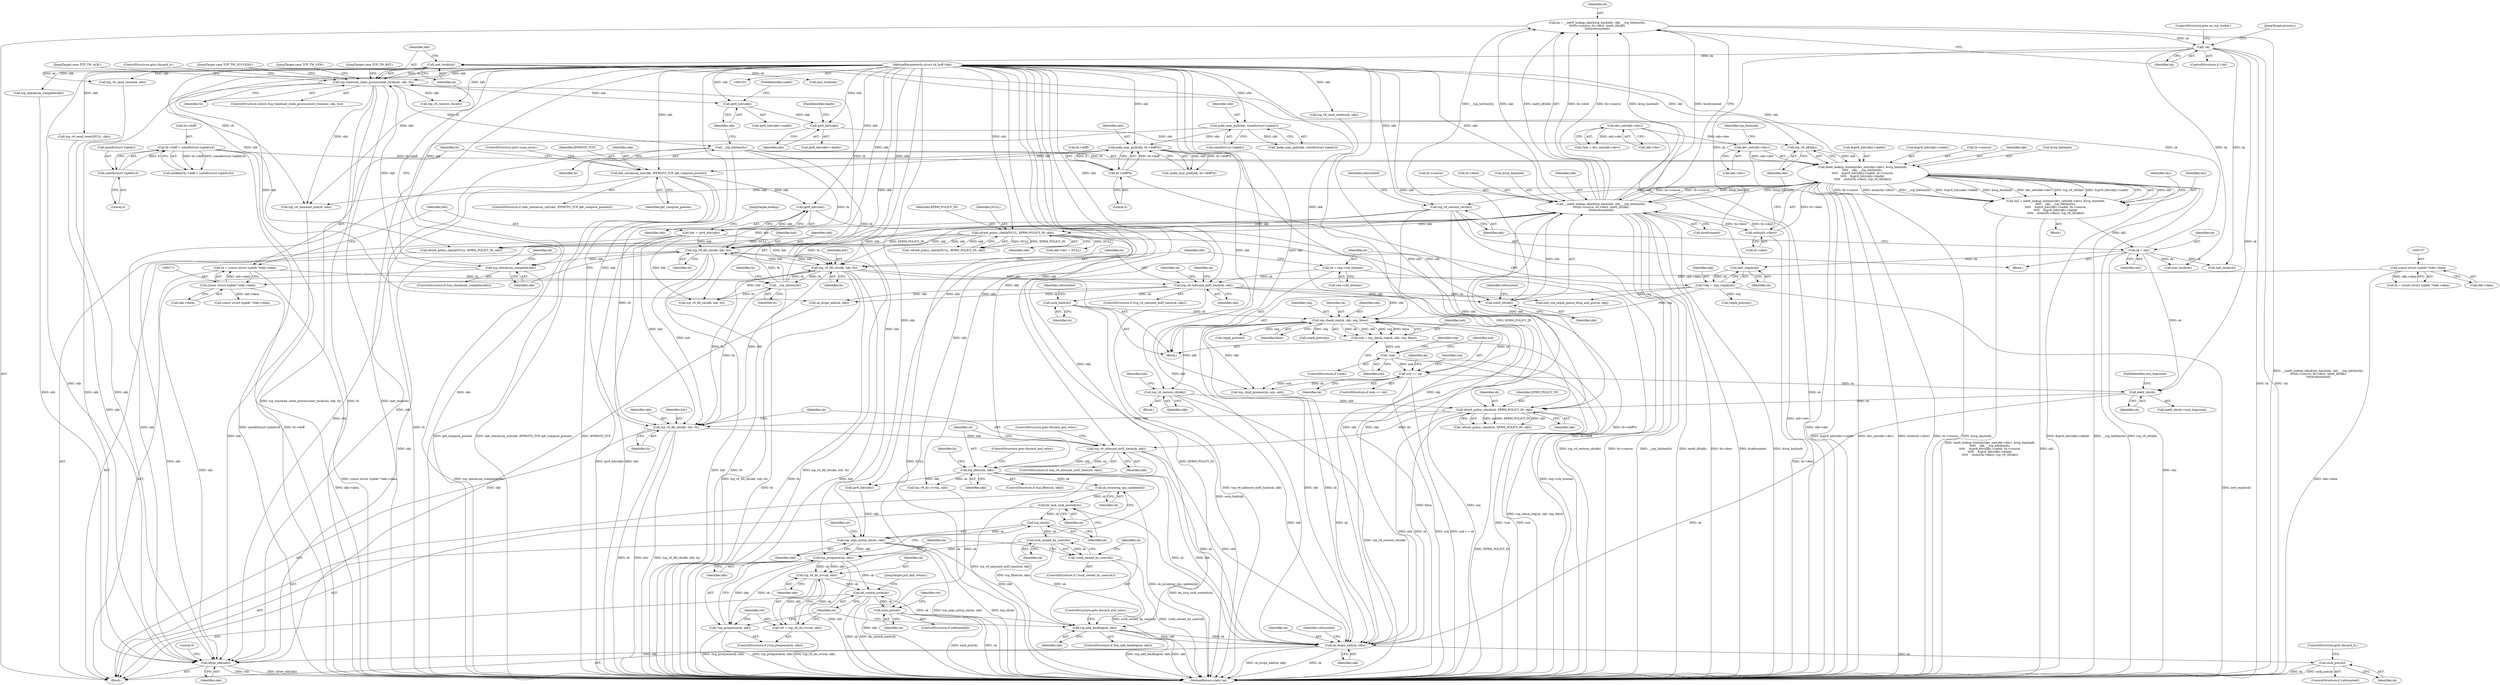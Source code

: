 digraph "0_linux_ac6e780070e30e4c35bd395acfe9191e6268bdd3_1@API" {
"1000364" [label="(Call,sk_incoming_cpu_update(sk))"];
"1000331" [label="(Call,tcp_filter(sk, skb))"];
"1000326" [label="(Call,tcp_v6_inbound_md5_hash(sk, skb))"];
"1000316" [label="(Call,xfrm6_policy_check(sk, XFRM_POLICY_IN, skb))"];
"1000306" [label="(Call,inet6_sk(sk))"];
"1000199" [label="(Call,!sk)"];
"1000180" [label="(Call,sk = __inet6_lookup_skb(&tcp_hashinfo, skb, __tcp_hdrlen(th),\n\t\t\t\tth->source, th->dest, inet6_iif(skb),\n\t\t\t\t&refcounted))"];
"1000182" [label="(Call,__inet6_lookup_skb(&tcp_hashinfo, skb, __tcp_hdrlen(th),\n\t\t\t\tth->source, th->dest, inet6_iif(skb),\n\t\t\t\t&refcounted))"];
"1000489" [label="(Call,inet6_lookup_listener(dev_net(skb->dev), &tcp_hashinfo,\n\t\t\t\t\t    skb, __tcp_hdrlen(th),\n\t\t\t\t\t    &ipv6_hdr(skb)->saddr, th->source,\n\t\t\t\t\t    &ipv6_hdr(skb)->daddr,\n\t\t\t\t\t    ntohs(th->dest), tcp_v6_iif(skb)))"];
"1000490" [label="(Call,dev_net(skb->dev))"];
"1000113" [label="(Call,dev_net(skb->dev))"];
"1000516" [label="(Call,tcp_v6_iif(skb))"];
"1000509" [label="(Call,ipv6_hdr(skb))"];
"1000501" [label="(Call,ipv6_hdr(skb))"];
"1000478" [label="(Call,tcp_timewait_state_process(inet_twsk(sk), skb, th))"];
"1000479" [label="(Call,inet_twsk(sk))"];
"1000528" [label="(Call,sk = sk2)"];
"1000487" [label="(Call,sk2 = inet6_lookup_listener(dev_net(skb->dev), &tcp_hashinfo,\n\t\t\t\t\t    skb, __tcp_hdrlen(th),\n\t\t\t\t\t    &ipv6_hdr(skb)->saddr, th->source,\n\t\t\t\t\t    &ipv6_hdr(skb)->daddr,\n\t\t\t\t\t    ntohs(th->dest), tcp_v6_iif(skb)))"];
"1000470" [label="(Call,tcp_checksum_complete(skb))"];
"1000465" [label="(Call,tcp_v6_fill_cb(skb, hdr, th))"];
"1000456" [label="(Call,xfrm6_policy_check(NULL, XFRM_POLICY_IN, skb))"];
"1000531" [label="(Call,tcp_v6_restore_cb(skb))"];
"1000103" [label="(MethodParameterIn,struct sk_buff *skb)"];
"1000175" [label="(Call,hdr = ipv6_hdr(skb))"];
"1000177" [label="(Call,ipv6_hdr(skb))"];
"1000163" [label="(Call,skb_checksum_init(skb, IPPROTO_TCP, ip6_compute_pseudo))"];
"1000154" [label="(Call,pskb_may_pull(skb, th->doff*4))"];
"1000129" [label="(Call,pskb_may_pull(skb, sizeof(struct tcphdr)))"];
"1000156" [label="(Call,th->doff*4)"];
"1000143" [label="(Call,th->doff < sizeof(struct tcphdr)/4)"];
"1000147" [label="(Call,sizeof(struct tcphdr)/4)"];
"1000228" [label="(Call,tcp_v6_fill_cb(skb, hdr, th))"];
"1000186" [label="(Call,__tcp_hdrlen(th))"];
"1000168" [label="(Call,th = (const struct tcphdr *)skb->data)"];
"1000170" [label="(Call,(const struct tcphdr *)skb->data)"];
"1000136" [label="(Call,(const struct tcphdr *)skb->data)"];
"1000497" [label="(Call,__tcp_hdrlen(th))"];
"1000512" [label="(Call,ntohs(th->dest))"];
"1000194" [label="(Call,inet6_iif(skb))"];
"1000233" [label="(Call,tcp_v6_inbound_md5_hash(sk, skb))"];
"1000223" [label="(Call,sk = req->rsk_listener)"];
"1000275" [label="(Call,nsk == sk)"];
"1000268" [label="(Call,!nsk)"];
"1000260" [label="(Call,nsk = tcp_check_req(sk, skb, req, false))"];
"1000262" [label="(Call,tcp_check_req(sk, skb, req, false))"];
"1000255" [label="(Call,sock_hold(sk))"];
"1000218" [label="(Call,*req = inet_reqsk(sk))"];
"1000220" [label="(Call,inet_reqsk(sk))"];
"1000281" [label="(Call,tcp_v6_restore_cb(skb))"];
"1000321" [label="(Call,tcp_v6_fill_cb(skb, hdr, th))"];
"1000366" [label="(Call,bh_lock_sock_nested(sk))"];
"1000369" [label="(Call,tcp_sk(sk))"];
"1000368" [label="(Call,tcp_segs_in(tcp_sk(sk), skb))"];
"1000382" [label="(Call,tcp_prequeue(sk, skb))"];
"1000381" [label="(Call,!tcp_prequeue(sk, skb))"];
"1000387" [label="(Call,tcp_v6_do_rcv(sk, skb))"];
"1000385" [label="(Call,ret = tcp_v6_do_rcv(sk, skb))"];
"1000397" [label="(Call,bh_unlock_sock(sk))"];
"1000402" [label="(Call,sock_put(sk))"];
"1000392" [label="(Call,tcp_add_backlog(sk, skb))"];
"1000445" [label="(Call,sk_drops_add(sk, skb))"];
"1000440" [label="(Call,kfree_skb(skb))"];
"1000450" [label="(Call,sock_put(sk))"];
"1000377" [label="(Call,sock_owned_by_user(sk))"];
"1000376" [label="(Call,!sock_owned_by_user(sk))"];
"1000177" [label="(Call,ipv6_hdr(skb))"];
"1000231" [label="(Identifier,th)"];
"1000498" [label="(Identifier,th)"];
"1000269" [label="(Identifier,nsk)"];
"1000229" [label="(Identifier,skb)"];
"1000482" [label="(Identifier,th)"];
"1000383" [label="(Identifier,sk)"];
"1000321" [label="(Call,tcp_v6_fill_cb(skb, hdr, th))"];
"1000494" [label="(Call,&tcp_hashinfo)"];
"1000200" [label="(Identifier,sk)"];
"1000332" [label="(Identifier,sk)"];
"1000114" [label="(Call,skb->dev)"];
"1000170" [label="(Call,(const struct tcphdr *)skb->data)"];
"1000500" [label="(Call,ipv6_hdr(skb)->saddr)"];
"1000452" [label="(ControlStructure,goto discard_it;)"];
"1000554" [label="(MethodReturn,static int)"];
"1000322" [label="(Identifier,skb)"];
"1000256" [label="(Identifier,sk)"];
"1000266" [label="(Identifier,false)"];
"1000481" [label="(Identifier,skb)"];
"1000147" [label="(Call,sizeof(struct tcphdr)/4)"];
"1000495" [label="(Identifier,tcp_hashinfo)"];
"1000262" [label="(Call,tcp_check_req(sk, skb, req, false))"];
"1000484" [label="(JumpTarget,case TCP_TW_SYN:)"];
"1000225" [label="(Call,req->rsk_listener)"];
"1000489" [label="(Call,inet6_lookup_listener(dev_net(skb->dev), &tcp_hashinfo,\n\t\t\t\t\t    skb, __tcp_hdrlen(th),\n\t\t\t\t\t    &ipv6_hdr(skb)->saddr, th->source,\n\t\t\t\t\t    &ipv6_hdr(skb)->daddr,\n\t\t\t\t\t    ntohs(th->dest), tcp_v6_iif(skb)))"];
"1000344" [label="(Call,ipv6_hdr(skb))"];
"1000491" [label="(Call,skb->dev)"];
"1000543" [label="(Call,tcp_v6_restore_cb(skb))"];
"1000524" [label="(Call,inet_twsk(sk))"];
"1000545" [label="(Call,tcp_v6_send_reset(sk, skb))"];
"1000331" [label="(Call,tcp_filter(sk, skb))"];
"1000487" [label="(Call,sk2 = inet6_lookup_listener(dev_net(skb->dev), &tcp_hashinfo,\n\t\t\t\t\t    skb, __tcp_hdrlen(th),\n\t\t\t\t\t    &ipv6_hdr(skb)->saddr, th->source,\n\t\t\t\t\t    &ipv6_hdr(skb)->daddr,\n\t\t\t\t\t    ntohs(th->dest), tcp_v6_iif(skb)))"];
"1000507" [label="(Call,&ipv6_hdr(skb)->daddr)"];
"1000499" [label="(Call,&ipv6_hdr(skb)->saddr)"];
"1000178" [label="(Identifier,skb)"];
"1000413" [label="(Call,xfrm6_policy_check(NULL, XFRM_POLICY_IN, skb))"];
"1000199" [label="(Call,!sk)"];
"1000278" [label="(Block,)"];
"1000129" [label="(Call,pskb_may_pull(skb, sizeof(struct tcphdr)))"];
"1000516" [label="(Call,tcp_v6_iif(skb))"];
"1000188" [label="(Call,th->source)"];
"1000455" [label="(Call,!xfrm6_policy_check(NULL, XFRM_POLICY_IN, skb))"];
"1000370" [label="(Identifier,sk)"];
"1000305" [label="(Call,inet6_sk(sk)->min_hopcount)"];
"1000157" [label="(Call,th->doff)"];
"1000228" [label="(Call,tcp_v6_fill_cb(skb, hdr, th))"];
"1000134" [label="(Call,th = (const struct tcphdr *)skb->data)"];
"1000337" [label="(Call,(const struct tcphdr *)skb->data)"];
"1000234" [label="(Identifier,sk)"];
"1000317" [label="(Identifier,sk)"];
"1000478" [label="(Call,tcp_timewait_state_process(inet_twsk(sk), skb, th))"];
"1000333" [label="(Identifier,skb)"];
"1000319" [label="(Identifier,skb)"];
"1000371" [label="(Identifier,skb)"];
"1000530" [label="(Identifier,sk2)"];
"1000271" [label="(Call,reqsk_put(req))"];
"1000316" [label="(Call,xfrm6_policy_check(sk, XFRM_POLICY_IN, skb))"];
"1000381" [label="(Call,!tcp_prequeue(sk, skb))"];
"1000219" [label="(Identifier,req)"];
"1000445" [label="(Call,sk_drops_add(sk, skb))"];
"1000328" [label="(Identifier,skb)"];
"1000275" [label="(Call,nsk == sk)"];
"1000465" [label="(Call,tcp_v6_fill_cb(skb, hdr, th))"];
"1000176" [label="(Identifier,hdr)"];
"1000323" [label="(Identifier,hdr)"];
"1000230" [label="(Identifier,hdr)"];
"1000377" [label="(Call,sock_owned_by_user(sk))"];
"1000394" [label="(Identifier,skb)"];
"1000280" [label="(Identifier,req)"];
"1000450" [label="(Call,sock_put(sk))"];
"1000195" [label="(Identifier,skb)"];
"1000403" [label="(Identifier,sk)"];
"1000179" [label="(JumpTarget,lookup:)"];
"1000329" [label="(ControlStructure,goto discard_and_relse;)"];
"1000474" [label="(Call,inet_twsk(sk))"];
"1000393" [label="(Identifier,sk)"];
"1000180" [label="(Call,sk = __inet6_lookup_skb(&tcp_hashinfo, skb, __tcp_hdrlen(th),\n\t\t\t\tth->source, th->dest, inet6_iif(skb),\n\t\t\t\t&refcounted))"];
"1000144" [label="(Call,th->doff)"];
"1000529" [label="(Identifier,sk)"];
"1000446" [label="(Identifier,sk)"];
"1000501" [label="(Call,ipv6_hdr(skb))"];
"1000508" [label="(Call,ipv6_hdr(skb)->daddr)"];
"1000303" [label="(Identifier,hdr)"];
"1000325" [label="(ControlStructure,if (tcp_v6_inbound_md5_hash(sk, skb)))"];
"1000128" [label="(Call,!pskb_may_pull(skb, sizeof(struct tcphdr)))"];
"1000398" [label="(Identifier,sk)"];
"1000451" [label="(Identifier,sk)"];
"1000479" [label="(Call,inet_twsk(sk))"];
"1000519" [label="(Identifier,sk2)"];
"1000509" [label="(Call,ipv6_hdr(skb))"];
"1000466" [label="(Identifier,skb)"];
"1000470" [label="(Call,tcp_checksum_complete(skb))"];
"1000131" [label="(Call,sizeof(struct tcphdr))"];
"1000264" [label="(Identifier,skb)"];
"1000440" [label="(Call,kfree_skb(skb))"];
"1000462" [label="(Call,inet_twsk(sk))"];
"1000459" [label="(Identifier,skb)"];
"1000334" [label="(ControlStructure,goto discard_and_relse;)"];
"1000261" [label="(Identifier,nsk)"];
"1000138" [label="(Call,skb->data)"];
"1000469" [label="(ControlStructure,if (tcp_checksum_complete(skb)))"];
"1000406" [label="(Identifier,ret)"];
"1000162" [label="(ControlStructure,if (skb_checksum_init(skb, IPPROTO_TCP, ip6_compute_pseudo)))"];
"1000202" [label="(JumpTarget,process:)"];
"1000538" [label="(Call,tcp_v6_timewait_ack(sk, skb))"];
"1000490" [label="(Call,dev_net(skb->dev))"];
"1000143" [label="(Call,th->doff < sizeof(struct tcphdr)/4)"];
"1000308" [label="(FieldIdentifier,min_hopcount)"];
"1000130" [label="(Identifier,skb)"];
"1000216" [label="(Block,)"];
"1000285" [label="(Call,tcp_child_process(sk, nsk, skb))"];
"1000475" [label="(Identifier,sk)"];
"1000247" [label="(Identifier,sk)"];
"1000367" [label="(Identifier,sk)"];
"1000175" [label="(Call,hdr = ipv6_hdr(skb))"];
"1000238" [label="(Identifier,sk)"];
"1000277" [label="(Identifier,sk)"];
"1000504" [label="(Call,th->source)"];
"1000376" [label="(Call,!sock_owned_by_user(sk))"];
"1000172" [label="(Call,skb->data)"];
"1000268" [label="(Call,!nsk)"];
"1000532" [label="(Identifier,skb)"];
"1000191" [label="(Call,th->dest)"];
"1000392" [label="(Call,tcp_add_backlog(sk, skb))"];
"1000389" [label="(Identifier,skb)"];
"1000441" [label="(Identifier,skb)"];
"1000260" [label="(Call,nsk = tcp_check_req(sk, skb, req, false))"];
"1000397" [label="(Call,bh_unlock_sock(sk))"];
"1000232" [label="(ControlStructure,if (tcp_v6_inbound_md5_hash(sk, skb)))"];
"1000380" [label="(ControlStructure,if (!tcp_prequeue(sk, skb)))"];
"1000183" [label="(Call,&tcp_hashinfo)"];
"1000251" [label="(Call,inet_csk_reqsk_queue_drop_and_put(sk, req))"];
"1000307" [label="(Identifier,sk)"];
"1000318" [label="(Identifier,XFRM_POLICY_IN)"];
"1000324" [label="(Identifier,th)"];
"1000148" [label="(Call,sizeof(struct tcphdr))"];
"1000233" [label="(Call,tcp_v6_inbound_md5_hash(sk, skb))"];
"1000375" [label="(ControlStructure,if (!sock_owned_by_user(sk)))"];
"1000457" [label="(Identifier,NULL)"];
"1000542" [label="(JumpTarget,case TCP_TW_RST:)"];
"1000480" [label="(Identifier,sk)"];
"1000458" [label="(Identifier,XFRM_POLICY_IN)"];
"1000456" [label="(Call,xfrm6_policy_check(NULL, XFRM_POLICY_IN, skb))"];
"1000385" [label="(Call,ret = tcp_v6_do_rcv(sk, skb))"];
"1000520" [label="(Block,)"];
"1000198" [label="(ControlStructure,if (!sk))"];
"1000364" [label="(Call,sk_incoming_cpu_update(sk))"];
"1000154" [label="(Call,pskb_may_pull(skb, th->doff*4))"];
"1000418" [label="(Call,tcp_v6_fill_cb(skb, hdr, th))"];
"1000103" [label="(MethodParameterIn,struct sk_buff *skb)"];
"1000186" [label="(Call,__tcp_hdrlen(th))"];
"1000315" [label="(Call,!xfrm6_policy_check(sk, XFRM_POLICY_IN, skb))"];
"1000306" [label="(Call,inet6_sk(sk))"];
"1000330" [label="(ControlStructure,if (tcp_filter(sk, skb)))"];
"1000512" [label="(Call,ntohs(th->dest))"];
"1000366" [label="(Call,bh_lock_sock_nested(sk))"];
"1000400" [label="(ControlStructure,if (refcounted))"];
"1000326" [label="(Call,tcp_v6_inbound_md5_hash(sk, skb))"];
"1000267" [label="(ControlStructure,if (!nsk))"];
"1000368" [label="(Call,tcp_segs_in(tcp_sk(sk), skb))"];
"1000537" [label="(JumpTarget,case TCP_TW_ACK:)"];
"1000391" [label="(ControlStructure,if (tcp_add_backlog(sk, skb)))"];
"1000511" [label="(FieldIdentifier,daddr)"];
"1000167" [label="(ControlStructure,goto csum_error;)"];
"1000153" [label="(Call,!pskb_may_pull(skb, th->doff*4))"];
"1000185" [label="(Identifier,skb)"];
"1000360" [label="(Call,tcp_v6_do_rcv(sk, skb))"];
"1000423" [label="(Call,tcp_checksum_complete(skb))"];
"1000265" [label="(Identifier,req)"];
"1000155" [label="(Identifier,skb)"];
"1000220" [label="(Call,inet_reqsk(sk))"];
"1000384" [label="(Identifier,skb)"];
"1000497" [label="(Call,__tcp_hdrlen(th))"];
"1000201" [label="(ControlStructure,goto no_tcp_socket;)"];
"1000382" [label="(Call,tcp_prequeue(sk, skb))"];
"1000189" [label="(Identifier,th)"];
"1000399" [label="(JumpTarget,put_and_return:)"];
"1000168" [label="(Call,th = (const struct tcphdr *)skb->data)"];
"1000182" [label="(Call,__inet6_lookup_skb(&tcp_hashinfo, skb, __tcp_hdrlen(th),\n\t\t\t\tth->source, th->dest, inet6_iif(skb),\n\t\t\t\t&refcounted))"];
"1000272" [label="(Identifier,req)"];
"1000258" [label="(Identifier,refcounted)"];
"1000290" [label="(Call,tcp_v6_send_reset(nsk, skb))"];
"1000165" [label="(Identifier,IPPROTO_TCP)"];
"1000346" [label="(Call,skb->dev = NULL)"];
"1000531" [label="(Call,tcp_v6_restore_cb(skb))"];
"1000281" [label="(Call,tcp_v6_restore_cb(skb))"];
"1000197" [label="(Identifier,refcounted)"];
"1000164" [label="(Identifier,skb)"];
"1000276" [label="(Identifier,nsk)"];
"1000223" [label="(Call,sk = req->rsk_listener)"];
"1000373" [label="(Identifier,ret)"];
"1000237" [label="(Call,sk_drops_add(sk, skb))"];
"1000436" [label="(Call,tcp_v6_send_reset(NULL, skb))"];
"1000113" [label="(Call,dev_net(skb->dev))"];
"1000169" [label="(Identifier,th)"];
"1000235" [label="(Identifier,skb)"];
"1000513" [label="(Call,th->dest)"];
"1000263" [label="(Identifier,sk)"];
"1000388" [label="(Identifier,sk)"];
"1000194" [label="(Call,inet6_iif(skb))"];
"1000274" [label="(ControlStructure,if (nsk == sk))"];
"1000485" [label="(Block,)"];
"1000166" [label="(Identifier,ip6_compute_pseudo)"];
"1000218" [label="(Call,*req = inet_reqsk(sk))"];
"1000111" [label="(Call,*net = dev_net(skb->dev))"];
"1000448" [label="(ControlStructure,if (refcounted))"];
"1000327" [label="(Identifier,sk)"];
"1000553" [label="(ControlStructure,goto discard_it;)"];
"1000160" [label="(Literal,4)"];
"1000488" [label="(Identifier,sk2)"];
"1000387" [label="(Call,tcp_v6_do_rcv(sk, skb))"];
"1000187" [label="(Identifier,th)"];
"1000496" [label="(Identifier,skb)"];
"1000365" [label="(Identifier,sk)"];
"1000336" [label="(Identifier,th)"];
"1000286" [label="(Identifier,sk)"];
"1000471" [label="(Identifier,skb)"];
"1000386" [label="(Identifier,ret)"];
"1000502" [label="(Identifier,skb)"];
"1000517" [label="(Identifier,skb)"];
"1000279" [label="(Call,reqsk_put(req))"];
"1000224" [label="(Identifier,sk)"];
"1000221" [label="(Identifier,sk)"];
"1000468" [label="(Identifier,th)"];
"1000447" [label="(Identifier,skb)"];
"1000369" [label="(Call,tcp_sk(sk))"];
"1000181" [label="(Identifier,sk)"];
"1000150" [label="(Literal,4)"];
"1000136" [label="(Call,(const struct tcphdr *)skb->data)"];
"1000503" [label="(FieldIdentifier,saddr)"];
"1000477" [label="(ControlStructure,switch (tcp_timewait_state_process(inet_twsk(sk), skb, th)))"];
"1000240" [label="(Call,reqsk_put(req))"];
"1000510" [label="(Identifier,skb)"];
"1000396" [label="(ControlStructure,goto discard_and_relse;)"];
"1000449" [label="(Identifier,refcounted)"];
"1000467" [label="(Identifier,hdr)"];
"1000402" [label="(Call,sock_put(sk))"];
"1000142" [label="(Call,unlikely(th->doff < sizeof(struct tcphdr)/4))"];
"1000552" [label="(JumpTarget,case TCP_TW_SUCCESS:)"];
"1000282" [label="(Identifier,skb)"];
"1000104" [label="(Block,)"];
"1000156" [label="(Call,th->doff*4)"];
"1000196" [label="(Call,&refcounted)"];
"1000378" [label="(Identifier,sk)"];
"1000528" [label="(Call,sk = sk2)"];
"1000534" [label="(Identifier,refcounted)"];
"1000255" [label="(Call,sock_hold(sk))"];
"1000443" [label="(Literal,0)"];
"1000163" [label="(Call,skb_checksum_init(skb, IPPROTO_TCP, ip6_compute_pseudo))"];
"1000364" -> "1000104"  [label="AST: "];
"1000364" -> "1000365"  [label="CFG: "];
"1000365" -> "1000364"  [label="AST: "];
"1000367" -> "1000364"  [label="CFG: "];
"1000364" -> "1000554"  [label="DDG: sk_incoming_cpu_update(sk)"];
"1000331" -> "1000364"  [label="DDG: sk"];
"1000364" -> "1000366"  [label="DDG: sk"];
"1000331" -> "1000330"  [label="AST: "];
"1000331" -> "1000333"  [label="CFG: "];
"1000332" -> "1000331"  [label="AST: "];
"1000333" -> "1000331"  [label="AST: "];
"1000334" -> "1000331"  [label="CFG: "];
"1000336" -> "1000331"  [label="CFG: "];
"1000331" -> "1000554"  [label="DDG: tcp_filter(sk, skb)"];
"1000326" -> "1000331"  [label="DDG: sk"];
"1000326" -> "1000331"  [label="DDG: skb"];
"1000103" -> "1000331"  [label="DDG: skb"];
"1000331" -> "1000344"  [label="DDG: skb"];
"1000331" -> "1000360"  [label="DDG: sk"];
"1000331" -> "1000445"  [label="DDG: sk"];
"1000331" -> "1000445"  [label="DDG: skb"];
"1000326" -> "1000325"  [label="AST: "];
"1000326" -> "1000328"  [label="CFG: "];
"1000327" -> "1000326"  [label="AST: "];
"1000328" -> "1000326"  [label="AST: "];
"1000329" -> "1000326"  [label="CFG: "];
"1000332" -> "1000326"  [label="CFG: "];
"1000326" -> "1000554"  [label="DDG: tcp_v6_inbound_md5_hash(sk, skb)"];
"1000316" -> "1000326"  [label="DDG: sk"];
"1000321" -> "1000326"  [label="DDG: skb"];
"1000103" -> "1000326"  [label="DDG: skb"];
"1000326" -> "1000445"  [label="DDG: sk"];
"1000326" -> "1000445"  [label="DDG: skb"];
"1000316" -> "1000315"  [label="AST: "];
"1000316" -> "1000319"  [label="CFG: "];
"1000317" -> "1000316"  [label="AST: "];
"1000318" -> "1000316"  [label="AST: "];
"1000319" -> "1000316"  [label="AST: "];
"1000315" -> "1000316"  [label="CFG: "];
"1000316" -> "1000554"  [label="DDG: XFRM_POLICY_IN"];
"1000316" -> "1000315"  [label="DDG: sk"];
"1000316" -> "1000315"  [label="DDG: XFRM_POLICY_IN"];
"1000316" -> "1000315"  [label="DDG: skb"];
"1000306" -> "1000316"  [label="DDG: sk"];
"1000456" -> "1000316"  [label="DDG: XFRM_POLICY_IN"];
"1000281" -> "1000316"  [label="DDG: skb"];
"1000182" -> "1000316"  [label="DDG: skb"];
"1000531" -> "1000316"  [label="DDG: skb"];
"1000103" -> "1000316"  [label="DDG: skb"];
"1000316" -> "1000321"  [label="DDG: skb"];
"1000316" -> "1000445"  [label="DDG: sk"];
"1000316" -> "1000445"  [label="DDG: skb"];
"1000306" -> "1000305"  [label="AST: "];
"1000306" -> "1000307"  [label="CFG: "];
"1000307" -> "1000306"  [label="AST: "];
"1000308" -> "1000306"  [label="CFG: "];
"1000199" -> "1000306"  [label="DDG: sk"];
"1000528" -> "1000306"  [label="DDG: sk"];
"1000275" -> "1000306"  [label="DDG: sk"];
"1000306" -> "1000445"  [label="DDG: sk"];
"1000199" -> "1000198"  [label="AST: "];
"1000199" -> "1000200"  [label="CFG: "];
"1000200" -> "1000199"  [label="AST: "];
"1000201" -> "1000199"  [label="CFG: "];
"1000202" -> "1000199"  [label="CFG: "];
"1000199" -> "1000554"  [label="DDG: sk"];
"1000199" -> "1000554"  [label="DDG: !sk"];
"1000180" -> "1000199"  [label="DDG: sk"];
"1000199" -> "1000220"  [label="DDG: sk"];
"1000199" -> "1000462"  [label="DDG: sk"];
"1000199" -> "1000474"  [label="DDG: sk"];
"1000199" -> "1000479"  [label="DDG: sk"];
"1000180" -> "1000104"  [label="AST: "];
"1000180" -> "1000182"  [label="CFG: "];
"1000181" -> "1000180"  [label="AST: "];
"1000182" -> "1000180"  [label="AST: "];
"1000200" -> "1000180"  [label="CFG: "];
"1000180" -> "1000554"  [label="DDG: __inet6_lookup_skb(&tcp_hashinfo, skb, __tcp_hdrlen(th),\n\t\t\t\tth->source, th->dest, inet6_iif(skb),\n\t\t\t\t&refcounted)"];
"1000182" -> "1000180"  [label="DDG: inet6_iif(skb)"];
"1000182" -> "1000180"  [label="DDG: &tcp_hashinfo"];
"1000182" -> "1000180"  [label="DDG: __tcp_hdrlen(th)"];
"1000182" -> "1000180"  [label="DDG: skb"];
"1000182" -> "1000180"  [label="DDG: th->source"];
"1000182" -> "1000180"  [label="DDG: th->dest"];
"1000182" -> "1000180"  [label="DDG: &refcounted"];
"1000182" -> "1000196"  [label="CFG: "];
"1000183" -> "1000182"  [label="AST: "];
"1000185" -> "1000182"  [label="AST: "];
"1000186" -> "1000182"  [label="AST: "];
"1000188" -> "1000182"  [label="AST: "];
"1000191" -> "1000182"  [label="AST: "];
"1000194" -> "1000182"  [label="AST: "];
"1000196" -> "1000182"  [label="AST: "];
"1000182" -> "1000554"  [label="DDG: th->source"];
"1000182" -> "1000554"  [label="DDG: __tcp_hdrlen(th)"];
"1000182" -> "1000554"  [label="DDG: inet6_iif(skb)"];
"1000182" -> "1000554"  [label="DDG: th->dest"];
"1000182" -> "1000554"  [label="DDG: &refcounted"];
"1000182" -> "1000554"  [label="DDG: &tcp_hashinfo"];
"1000489" -> "1000182"  [label="DDG: &tcp_hashinfo"];
"1000489" -> "1000182"  [label="DDG: th->source"];
"1000194" -> "1000182"  [label="DDG: skb"];
"1000103" -> "1000182"  [label="DDG: skb"];
"1000186" -> "1000182"  [label="DDG: th"];
"1000512" -> "1000182"  [label="DDG: th->dest"];
"1000182" -> "1000228"  [label="DDG: skb"];
"1000182" -> "1000413"  [label="DDG: skb"];
"1000182" -> "1000445"  [label="DDG: skb"];
"1000182" -> "1000456"  [label="DDG: skb"];
"1000182" -> "1000489"  [label="DDG: &tcp_hashinfo"];
"1000182" -> "1000489"  [label="DDG: th->source"];
"1000182" -> "1000512"  [label="DDG: th->dest"];
"1000489" -> "1000487"  [label="AST: "];
"1000489" -> "1000516"  [label="CFG: "];
"1000490" -> "1000489"  [label="AST: "];
"1000494" -> "1000489"  [label="AST: "];
"1000496" -> "1000489"  [label="AST: "];
"1000497" -> "1000489"  [label="AST: "];
"1000499" -> "1000489"  [label="AST: "];
"1000504" -> "1000489"  [label="AST: "];
"1000507" -> "1000489"  [label="AST: "];
"1000512" -> "1000489"  [label="AST: "];
"1000516" -> "1000489"  [label="AST: "];
"1000487" -> "1000489"  [label="CFG: "];
"1000489" -> "1000554"  [label="DDG: &tcp_hashinfo"];
"1000489" -> "1000554"  [label="DDG: &ipv6_hdr(skb)->daddr"];
"1000489" -> "1000554"  [label="DDG: __tcp_hdrlen(th)"];
"1000489" -> "1000554"  [label="DDG: tcp_v6_iif(skb)"];
"1000489" -> "1000554"  [label="DDG: &ipv6_hdr(skb)->saddr"];
"1000489" -> "1000554"  [label="DDG: dev_net(skb->dev)"];
"1000489" -> "1000554"  [label="DDG: ntohs(th->dest)"];
"1000489" -> "1000554"  [label="DDG: th->source"];
"1000489" -> "1000487"  [label="DDG: skb"];
"1000489" -> "1000487"  [label="DDG: th->source"];
"1000489" -> "1000487"  [label="DDG: ntohs(th->dest)"];
"1000489" -> "1000487"  [label="DDG: __tcp_hdrlen(th)"];
"1000489" -> "1000487"  [label="DDG: &ipv6_hdr(skb)->daddr"];
"1000489" -> "1000487"  [label="DDG: &tcp_hashinfo"];
"1000489" -> "1000487"  [label="DDG: dev_net(skb->dev)"];
"1000489" -> "1000487"  [label="DDG: tcp_v6_iif(skb)"];
"1000489" -> "1000487"  [label="DDG: &ipv6_hdr(skb)->saddr"];
"1000490" -> "1000489"  [label="DDG: skb->dev"];
"1000516" -> "1000489"  [label="DDG: skb"];
"1000103" -> "1000489"  [label="DDG: skb"];
"1000497" -> "1000489"  [label="DDG: th"];
"1000512" -> "1000489"  [label="DDG: th->dest"];
"1000489" -> "1000531"  [label="DDG: skb"];
"1000489" -> "1000538"  [label="DDG: skb"];
"1000490" -> "1000491"  [label="CFG: "];
"1000491" -> "1000490"  [label="AST: "];
"1000495" -> "1000490"  [label="CFG: "];
"1000490" -> "1000554"  [label="DDG: skb->dev"];
"1000113" -> "1000490"  [label="DDG: skb->dev"];
"1000113" -> "1000111"  [label="AST: "];
"1000113" -> "1000114"  [label="CFG: "];
"1000114" -> "1000113"  [label="AST: "];
"1000111" -> "1000113"  [label="CFG: "];
"1000113" -> "1000554"  [label="DDG: skb->dev"];
"1000113" -> "1000111"  [label="DDG: skb->dev"];
"1000516" -> "1000517"  [label="CFG: "];
"1000517" -> "1000516"  [label="AST: "];
"1000509" -> "1000516"  [label="DDG: skb"];
"1000103" -> "1000516"  [label="DDG: skb"];
"1000509" -> "1000508"  [label="AST: "];
"1000509" -> "1000510"  [label="CFG: "];
"1000510" -> "1000509"  [label="AST: "];
"1000511" -> "1000509"  [label="CFG: "];
"1000501" -> "1000509"  [label="DDG: skb"];
"1000103" -> "1000509"  [label="DDG: skb"];
"1000501" -> "1000500"  [label="AST: "];
"1000501" -> "1000502"  [label="CFG: "];
"1000502" -> "1000501"  [label="AST: "];
"1000503" -> "1000501"  [label="CFG: "];
"1000478" -> "1000501"  [label="DDG: skb"];
"1000103" -> "1000501"  [label="DDG: skb"];
"1000478" -> "1000477"  [label="AST: "];
"1000478" -> "1000482"  [label="CFG: "];
"1000479" -> "1000478"  [label="AST: "];
"1000481" -> "1000478"  [label="AST: "];
"1000482" -> "1000478"  [label="AST: "];
"1000484" -> "1000478"  [label="CFG: "];
"1000537" -> "1000478"  [label="CFG: "];
"1000542" -> "1000478"  [label="CFG: "];
"1000552" -> "1000478"  [label="CFG: "];
"1000553" -> "1000478"  [label="CFG: "];
"1000478" -> "1000554"  [label="DDG: inet_twsk(sk)"];
"1000478" -> "1000554"  [label="DDG: tcp_timewait_state_process(inet_twsk(sk), skb, th)"];
"1000478" -> "1000554"  [label="DDG: th"];
"1000478" -> "1000440"  [label="DDG: skb"];
"1000479" -> "1000478"  [label="DDG: sk"];
"1000470" -> "1000478"  [label="DDG: skb"];
"1000103" -> "1000478"  [label="DDG: skb"];
"1000465" -> "1000478"  [label="DDG: th"];
"1000478" -> "1000497"  [label="DDG: th"];
"1000478" -> "1000538"  [label="DDG: skb"];
"1000478" -> "1000543"  [label="DDG: skb"];
"1000479" -> "1000480"  [label="CFG: "];
"1000480" -> "1000479"  [label="AST: "];
"1000481" -> "1000479"  [label="CFG: "];
"1000479" -> "1000554"  [label="DDG: sk"];
"1000528" -> "1000479"  [label="DDG: sk"];
"1000479" -> "1000524"  [label="DDG: sk"];
"1000479" -> "1000538"  [label="DDG: sk"];
"1000479" -> "1000545"  [label="DDG: sk"];
"1000528" -> "1000520"  [label="AST: "];
"1000528" -> "1000530"  [label="CFG: "];
"1000529" -> "1000528"  [label="AST: "];
"1000530" -> "1000528"  [label="AST: "];
"1000532" -> "1000528"  [label="CFG: "];
"1000528" -> "1000554"  [label="DDG: sk2"];
"1000528" -> "1000220"  [label="DDG: sk"];
"1000528" -> "1000462"  [label="DDG: sk"];
"1000528" -> "1000474"  [label="DDG: sk"];
"1000487" -> "1000528"  [label="DDG: sk2"];
"1000487" -> "1000485"  [label="AST: "];
"1000488" -> "1000487"  [label="AST: "];
"1000519" -> "1000487"  [label="CFG: "];
"1000487" -> "1000554"  [label="DDG: inet6_lookup_listener(dev_net(skb->dev), &tcp_hashinfo,\n\t\t\t\t\t    skb, __tcp_hdrlen(th),\n\t\t\t\t\t    &ipv6_hdr(skb)->saddr, th->source,\n\t\t\t\t\t    &ipv6_hdr(skb)->daddr,\n\t\t\t\t\t    ntohs(th->dest), tcp_v6_iif(skb))"];
"1000487" -> "1000554"  [label="DDG: sk2"];
"1000470" -> "1000469"  [label="AST: "];
"1000470" -> "1000471"  [label="CFG: "];
"1000471" -> "1000470"  [label="AST: "];
"1000475" -> "1000470"  [label="CFG: "];
"1000480" -> "1000470"  [label="CFG: "];
"1000470" -> "1000554"  [label="DDG: tcp_checksum_complete(skb)"];
"1000470" -> "1000440"  [label="DDG: skb"];
"1000465" -> "1000470"  [label="DDG: skb"];
"1000103" -> "1000470"  [label="DDG: skb"];
"1000465" -> "1000104"  [label="AST: "];
"1000465" -> "1000468"  [label="CFG: "];
"1000466" -> "1000465"  [label="AST: "];
"1000467" -> "1000465"  [label="AST: "];
"1000468" -> "1000465"  [label="AST: "];
"1000471" -> "1000465"  [label="CFG: "];
"1000465" -> "1000554"  [label="DDG: tcp_v6_fill_cb(skb, hdr, th)"];
"1000465" -> "1000554"  [label="DDG: th"];
"1000465" -> "1000554"  [label="DDG: hdr"];
"1000465" -> "1000228"  [label="DDG: hdr"];
"1000465" -> "1000321"  [label="DDG: hdr"];
"1000456" -> "1000465"  [label="DDG: skb"];
"1000103" -> "1000465"  [label="DDG: skb"];
"1000175" -> "1000465"  [label="DDG: hdr"];
"1000228" -> "1000465"  [label="DDG: hdr"];
"1000186" -> "1000465"  [label="DDG: th"];
"1000497" -> "1000465"  [label="DDG: th"];
"1000456" -> "1000455"  [label="AST: "];
"1000456" -> "1000459"  [label="CFG: "];
"1000457" -> "1000456"  [label="AST: "];
"1000458" -> "1000456"  [label="AST: "];
"1000459" -> "1000456"  [label="AST: "];
"1000455" -> "1000456"  [label="CFG: "];
"1000456" -> "1000554"  [label="DDG: NULL"];
"1000456" -> "1000554"  [label="DDG: XFRM_POLICY_IN"];
"1000456" -> "1000346"  [label="DDG: NULL"];
"1000456" -> "1000413"  [label="DDG: NULL"];
"1000456" -> "1000413"  [label="DDG: XFRM_POLICY_IN"];
"1000456" -> "1000440"  [label="DDG: skb"];
"1000456" -> "1000455"  [label="DDG: NULL"];
"1000456" -> "1000455"  [label="DDG: XFRM_POLICY_IN"];
"1000456" -> "1000455"  [label="DDG: skb"];
"1000531" -> "1000456"  [label="DDG: skb"];
"1000103" -> "1000456"  [label="DDG: skb"];
"1000531" -> "1000520"  [label="AST: "];
"1000531" -> "1000532"  [label="CFG: "];
"1000532" -> "1000531"  [label="AST: "];
"1000534" -> "1000531"  [label="CFG: "];
"1000531" -> "1000554"  [label="DDG: tcp_v6_restore_cb(skb)"];
"1000531" -> "1000228"  [label="DDG: skb"];
"1000531" -> "1000445"  [label="DDG: skb"];
"1000103" -> "1000531"  [label="DDG: skb"];
"1000103" -> "1000102"  [label="AST: "];
"1000103" -> "1000554"  [label="DDG: skb"];
"1000103" -> "1000129"  [label="DDG: skb"];
"1000103" -> "1000154"  [label="DDG: skb"];
"1000103" -> "1000163"  [label="DDG: skb"];
"1000103" -> "1000177"  [label="DDG: skb"];
"1000103" -> "1000194"  [label="DDG: skb"];
"1000103" -> "1000228"  [label="DDG: skb"];
"1000103" -> "1000233"  [label="DDG: skb"];
"1000103" -> "1000237"  [label="DDG: skb"];
"1000103" -> "1000262"  [label="DDG: skb"];
"1000103" -> "1000281"  [label="DDG: skb"];
"1000103" -> "1000285"  [label="DDG: skb"];
"1000103" -> "1000290"  [label="DDG: skb"];
"1000103" -> "1000321"  [label="DDG: skb"];
"1000103" -> "1000344"  [label="DDG: skb"];
"1000103" -> "1000360"  [label="DDG: skb"];
"1000103" -> "1000368"  [label="DDG: skb"];
"1000103" -> "1000382"  [label="DDG: skb"];
"1000103" -> "1000387"  [label="DDG: skb"];
"1000103" -> "1000392"  [label="DDG: skb"];
"1000103" -> "1000413"  [label="DDG: skb"];
"1000103" -> "1000418"  [label="DDG: skb"];
"1000103" -> "1000423"  [label="DDG: skb"];
"1000103" -> "1000436"  [label="DDG: skb"];
"1000103" -> "1000440"  [label="DDG: skb"];
"1000103" -> "1000445"  [label="DDG: skb"];
"1000103" -> "1000538"  [label="DDG: skb"];
"1000103" -> "1000543"  [label="DDG: skb"];
"1000103" -> "1000545"  [label="DDG: skb"];
"1000175" -> "1000104"  [label="AST: "];
"1000175" -> "1000177"  [label="CFG: "];
"1000176" -> "1000175"  [label="AST: "];
"1000177" -> "1000175"  [label="AST: "];
"1000179" -> "1000175"  [label="CFG: "];
"1000175" -> "1000554"  [label="DDG: hdr"];
"1000175" -> "1000554"  [label="DDG: ipv6_hdr(skb)"];
"1000177" -> "1000175"  [label="DDG: skb"];
"1000175" -> "1000228"  [label="DDG: hdr"];
"1000175" -> "1000321"  [label="DDG: hdr"];
"1000175" -> "1000418"  [label="DDG: hdr"];
"1000177" -> "1000178"  [label="CFG: "];
"1000178" -> "1000177"  [label="AST: "];
"1000163" -> "1000177"  [label="DDG: skb"];
"1000177" -> "1000194"  [label="DDG: skb"];
"1000163" -> "1000162"  [label="AST: "];
"1000163" -> "1000166"  [label="CFG: "];
"1000164" -> "1000163"  [label="AST: "];
"1000165" -> "1000163"  [label="AST: "];
"1000166" -> "1000163"  [label="AST: "];
"1000167" -> "1000163"  [label="CFG: "];
"1000169" -> "1000163"  [label="CFG: "];
"1000163" -> "1000554"  [label="DDG: ip6_compute_pseudo"];
"1000163" -> "1000554"  [label="DDG: skb_checksum_init(skb, IPPROTO_TCP, ip6_compute_pseudo)"];
"1000163" -> "1000554"  [label="DDG: IPPROTO_TCP"];
"1000154" -> "1000163"  [label="DDG: skb"];
"1000163" -> "1000440"  [label="DDG: skb"];
"1000154" -> "1000153"  [label="AST: "];
"1000154" -> "1000156"  [label="CFG: "];
"1000155" -> "1000154"  [label="AST: "];
"1000156" -> "1000154"  [label="AST: "];
"1000153" -> "1000154"  [label="CFG: "];
"1000154" -> "1000554"  [label="DDG: th->doff*4"];
"1000154" -> "1000153"  [label="DDG: skb"];
"1000154" -> "1000153"  [label="DDG: th->doff*4"];
"1000129" -> "1000154"  [label="DDG: skb"];
"1000156" -> "1000154"  [label="DDG: th->doff"];
"1000156" -> "1000154"  [label="DDG: 4"];
"1000154" -> "1000440"  [label="DDG: skb"];
"1000129" -> "1000128"  [label="AST: "];
"1000129" -> "1000131"  [label="CFG: "];
"1000130" -> "1000129"  [label="AST: "];
"1000131" -> "1000129"  [label="AST: "];
"1000128" -> "1000129"  [label="CFG: "];
"1000129" -> "1000128"  [label="DDG: skb"];
"1000129" -> "1000440"  [label="DDG: skb"];
"1000156" -> "1000160"  [label="CFG: "];
"1000157" -> "1000156"  [label="AST: "];
"1000160" -> "1000156"  [label="AST: "];
"1000156" -> "1000554"  [label="DDG: th->doff"];
"1000143" -> "1000156"  [label="DDG: th->doff"];
"1000143" -> "1000142"  [label="AST: "];
"1000143" -> "1000147"  [label="CFG: "];
"1000144" -> "1000143"  [label="AST: "];
"1000147" -> "1000143"  [label="AST: "];
"1000142" -> "1000143"  [label="CFG: "];
"1000143" -> "1000554"  [label="DDG: th->doff"];
"1000143" -> "1000554"  [label="DDG: sizeof(struct tcphdr)/4"];
"1000143" -> "1000142"  [label="DDG: th->doff"];
"1000143" -> "1000142"  [label="DDG: sizeof(struct tcphdr)/4"];
"1000147" -> "1000143"  [label="DDG: 4"];
"1000147" -> "1000150"  [label="CFG: "];
"1000148" -> "1000147"  [label="AST: "];
"1000150" -> "1000147"  [label="AST: "];
"1000228" -> "1000216"  [label="AST: "];
"1000228" -> "1000231"  [label="CFG: "];
"1000229" -> "1000228"  [label="AST: "];
"1000230" -> "1000228"  [label="AST: "];
"1000231" -> "1000228"  [label="AST: "];
"1000234" -> "1000228"  [label="CFG: "];
"1000228" -> "1000554"  [label="DDG: tcp_v6_fill_cb(skb, hdr, th)"];
"1000228" -> "1000554"  [label="DDG: th"];
"1000228" -> "1000554"  [label="DDG: hdr"];
"1000228" -> "1000186"  [label="DDG: th"];
"1000186" -> "1000228"  [label="DDG: th"];
"1000497" -> "1000228"  [label="DDG: th"];
"1000228" -> "1000233"  [label="DDG: skb"];
"1000228" -> "1000321"  [label="DDG: hdr"];
"1000228" -> "1000321"  [label="DDG: th"];
"1000228" -> "1000418"  [label="DDG: hdr"];
"1000186" -> "1000187"  [label="CFG: "];
"1000187" -> "1000186"  [label="AST: "];
"1000189" -> "1000186"  [label="CFG: "];
"1000186" -> "1000554"  [label="DDG: th"];
"1000168" -> "1000186"  [label="DDG: th"];
"1000186" -> "1000321"  [label="DDG: th"];
"1000186" -> "1000418"  [label="DDG: th"];
"1000168" -> "1000104"  [label="AST: "];
"1000168" -> "1000170"  [label="CFG: "];
"1000169" -> "1000168"  [label="AST: "];
"1000170" -> "1000168"  [label="AST: "];
"1000176" -> "1000168"  [label="CFG: "];
"1000168" -> "1000554"  [label="DDG: (const struct tcphdr *)skb->data"];
"1000170" -> "1000168"  [label="DDG: skb->data"];
"1000170" -> "1000172"  [label="CFG: "];
"1000171" -> "1000170"  [label="AST: "];
"1000172" -> "1000170"  [label="AST: "];
"1000170" -> "1000554"  [label="DDG: skb->data"];
"1000136" -> "1000170"  [label="DDG: skb->data"];
"1000170" -> "1000337"  [label="DDG: skb->data"];
"1000136" -> "1000134"  [label="AST: "];
"1000136" -> "1000138"  [label="CFG: "];
"1000137" -> "1000136"  [label="AST: "];
"1000138" -> "1000136"  [label="AST: "];
"1000134" -> "1000136"  [label="CFG: "];
"1000136" -> "1000554"  [label="DDG: skb->data"];
"1000136" -> "1000134"  [label="DDG: skb->data"];
"1000497" -> "1000498"  [label="CFG: "];
"1000498" -> "1000497"  [label="AST: "];
"1000502" -> "1000497"  [label="CFG: "];
"1000497" -> "1000554"  [label="DDG: th"];
"1000497" -> "1000321"  [label="DDG: th"];
"1000512" -> "1000513"  [label="CFG: "];
"1000513" -> "1000512"  [label="AST: "];
"1000517" -> "1000512"  [label="CFG: "];
"1000512" -> "1000554"  [label="DDG: th->dest"];
"1000194" -> "1000195"  [label="CFG: "];
"1000195" -> "1000194"  [label="AST: "];
"1000197" -> "1000194"  [label="CFG: "];
"1000233" -> "1000194"  [label="DDG: skb"];
"1000233" -> "1000232"  [label="AST: "];
"1000233" -> "1000235"  [label="CFG: "];
"1000234" -> "1000233"  [label="AST: "];
"1000235" -> "1000233"  [label="AST: "];
"1000238" -> "1000233"  [label="CFG: "];
"1000247" -> "1000233"  [label="CFG: "];
"1000233" -> "1000554"  [label="DDG: tcp_v6_inbound_md5_hash(sk, skb)"];
"1000223" -> "1000233"  [label="DDG: sk"];
"1000233" -> "1000237"  [label="DDG: sk"];
"1000233" -> "1000237"  [label="DDG: skb"];
"1000233" -> "1000251"  [label="DDG: sk"];
"1000233" -> "1000255"  [label="DDG: sk"];
"1000233" -> "1000262"  [label="DDG: skb"];
"1000223" -> "1000216"  [label="AST: "];
"1000223" -> "1000225"  [label="CFG: "];
"1000224" -> "1000223"  [label="AST: "];
"1000225" -> "1000223"  [label="AST: "];
"1000229" -> "1000223"  [label="CFG: "];
"1000223" -> "1000554"  [label="DDG: req->rsk_listener"];
"1000275" -> "1000274"  [label="AST: "];
"1000275" -> "1000277"  [label="CFG: "];
"1000276" -> "1000275"  [label="AST: "];
"1000277" -> "1000275"  [label="AST: "];
"1000280" -> "1000275"  [label="CFG: "];
"1000286" -> "1000275"  [label="CFG: "];
"1000275" -> "1000554"  [label="DDG: nsk == sk"];
"1000275" -> "1000554"  [label="DDG: nsk"];
"1000268" -> "1000275"  [label="DDG: nsk"];
"1000262" -> "1000275"  [label="DDG: sk"];
"1000275" -> "1000285"  [label="DDG: sk"];
"1000275" -> "1000285"  [label="DDG: nsk"];
"1000268" -> "1000267"  [label="AST: "];
"1000268" -> "1000269"  [label="CFG: "];
"1000269" -> "1000268"  [label="AST: "];
"1000272" -> "1000268"  [label="CFG: "];
"1000276" -> "1000268"  [label="CFG: "];
"1000268" -> "1000554"  [label="DDG: nsk"];
"1000268" -> "1000554"  [label="DDG: !nsk"];
"1000260" -> "1000268"  [label="DDG: nsk"];
"1000260" -> "1000216"  [label="AST: "];
"1000260" -> "1000262"  [label="CFG: "];
"1000261" -> "1000260"  [label="AST: "];
"1000262" -> "1000260"  [label="AST: "];
"1000269" -> "1000260"  [label="CFG: "];
"1000260" -> "1000554"  [label="DDG: tcp_check_req(sk, skb, req, false)"];
"1000262" -> "1000260"  [label="DDG: sk"];
"1000262" -> "1000260"  [label="DDG: skb"];
"1000262" -> "1000260"  [label="DDG: req"];
"1000262" -> "1000260"  [label="DDG: false"];
"1000262" -> "1000266"  [label="CFG: "];
"1000263" -> "1000262"  [label="AST: "];
"1000264" -> "1000262"  [label="AST: "];
"1000265" -> "1000262"  [label="AST: "];
"1000266" -> "1000262"  [label="AST: "];
"1000262" -> "1000554"  [label="DDG: req"];
"1000262" -> "1000554"  [label="DDG: false"];
"1000255" -> "1000262"  [label="DDG: sk"];
"1000218" -> "1000262"  [label="DDG: req"];
"1000262" -> "1000271"  [label="DDG: req"];
"1000262" -> "1000279"  [label="DDG: req"];
"1000262" -> "1000281"  [label="DDG: skb"];
"1000262" -> "1000285"  [label="DDG: skb"];
"1000262" -> "1000445"  [label="DDG: sk"];
"1000262" -> "1000445"  [label="DDG: skb"];
"1000255" -> "1000216"  [label="AST: "];
"1000255" -> "1000256"  [label="CFG: "];
"1000256" -> "1000255"  [label="AST: "];
"1000258" -> "1000255"  [label="CFG: "];
"1000255" -> "1000554"  [label="DDG: sock_hold(sk)"];
"1000218" -> "1000216"  [label="AST: "];
"1000218" -> "1000220"  [label="CFG: "];
"1000219" -> "1000218"  [label="AST: "];
"1000220" -> "1000218"  [label="AST: "];
"1000224" -> "1000218"  [label="CFG: "];
"1000218" -> "1000554"  [label="DDG: inet_reqsk(sk)"];
"1000220" -> "1000218"  [label="DDG: sk"];
"1000218" -> "1000240"  [label="DDG: req"];
"1000218" -> "1000251"  [label="DDG: req"];
"1000220" -> "1000221"  [label="CFG: "];
"1000221" -> "1000220"  [label="AST: "];
"1000281" -> "1000278"  [label="AST: "];
"1000281" -> "1000282"  [label="CFG: "];
"1000282" -> "1000281"  [label="AST: "];
"1000303" -> "1000281"  [label="CFG: "];
"1000281" -> "1000554"  [label="DDG: tcp_v6_restore_cb(skb)"];
"1000281" -> "1000445"  [label="DDG: skb"];
"1000321" -> "1000104"  [label="AST: "];
"1000321" -> "1000324"  [label="CFG: "];
"1000322" -> "1000321"  [label="AST: "];
"1000323" -> "1000321"  [label="AST: "];
"1000324" -> "1000321"  [label="AST: "];
"1000327" -> "1000321"  [label="CFG: "];
"1000321" -> "1000554"  [label="DDG: th"];
"1000321" -> "1000554"  [label="DDG: hdr"];
"1000321" -> "1000554"  [label="DDG: tcp_v6_fill_cb(skb, hdr, th)"];
"1000366" -> "1000104"  [label="AST: "];
"1000366" -> "1000367"  [label="CFG: "];
"1000367" -> "1000366"  [label="AST: "];
"1000370" -> "1000366"  [label="CFG: "];
"1000366" -> "1000554"  [label="DDG: bh_lock_sock_nested(sk)"];
"1000366" -> "1000369"  [label="DDG: sk"];
"1000369" -> "1000368"  [label="AST: "];
"1000369" -> "1000370"  [label="CFG: "];
"1000370" -> "1000369"  [label="AST: "];
"1000371" -> "1000369"  [label="CFG: "];
"1000369" -> "1000368"  [label="DDG: sk"];
"1000369" -> "1000377"  [label="DDG: sk"];
"1000368" -> "1000104"  [label="AST: "];
"1000368" -> "1000371"  [label="CFG: "];
"1000371" -> "1000368"  [label="AST: "];
"1000373" -> "1000368"  [label="CFG: "];
"1000368" -> "1000554"  [label="DDG: tcp_sk(sk)"];
"1000368" -> "1000554"  [label="DDG: tcp_segs_in(tcp_sk(sk), skb)"];
"1000344" -> "1000368"  [label="DDG: skb"];
"1000368" -> "1000382"  [label="DDG: skb"];
"1000368" -> "1000392"  [label="DDG: skb"];
"1000382" -> "1000381"  [label="AST: "];
"1000382" -> "1000384"  [label="CFG: "];
"1000383" -> "1000382"  [label="AST: "];
"1000384" -> "1000382"  [label="AST: "];
"1000381" -> "1000382"  [label="CFG: "];
"1000382" -> "1000554"  [label="DDG: skb"];
"1000382" -> "1000381"  [label="DDG: sk"];
"1000382" -> "1000381"  [label="DDG: skb"];
"1000377" -> "1000382"  [label="DDG: sk"];
"1000382" -> "1000387"  [label="DDG: sk"];
"1000382" -> "1000387"  [label="DDG: skb"];
"1000382" -> "1000397"  [label="DDG: sk"];
"1000381" -> "1000380"  [label="AST: "];
"1000386" -> "1000381"  [label="CFG: "];
"1000398" -> "1000381"  [label="CFG: "];
"1000381" -> "1000554"  [label="DDG: tcp_prequeue(sk, skb)"];
"1000381" -> "1000554"  [label="DDG: !tcp_prequeue(sk, skb)"];
"1000387" -> "1000385"  [label="AST: "];
"1000387" -> "1000389"  [label="CFG: "];
"1000388" -> "1000387"  [label="AST: "];
"1000389" -> "1000387"  [label="AST: "];
"1000385" -> "1000387"  [label="CFG: "];
"1000387" -> "1000554"  [label="DDG: skb"];
"1000387" -> "1000385"  [label="DDG: sk"];
"1000387" -> "1000385"  [label="DDG: skb"];
"1000387" -> "1000397"  [label="DDG: sk"];
"1000385" -> "1000380"  [label="AST: "];
"1000386" -> "1000385"  [label="AST: "];
"1000398" -> "1000385"  [label="CFG: "];
"1000385" -> "1000554"  [label="DDG: tcp_v6_do_rcv(sk, skb)"];
"1000397" -> "1000104"  [label="AST: "];
"1000397" -> "1000398"  [label="CFG: "];
"1000398" -> "1000397"  [label="AST: "];
"1000399" -> "1000397"  [label="CFG: "];
"1000397" -> "1000554"  [label="DDG: bh_unlock_sock(sk)"];
"1000397" -> "1000554"  [label="DDG: sk"];
"1000392" -> "1000397"  [label="DDG: sk"];
"1000397" -> "1000402"  [label="DDG: sk"];
"1000402" -> "1000400"  [label="AST: "];
"1000402" -> "1000403"  [label="CFG: "];
"1000403" -> "1000402"  [label="AST: "];
"1000406" -> "1000402"  [label="CFG: "];
"1000402" -> "1000554"  [label="DDG: sock_put(sk)"];
"1000402" -> "1000554"  [label="DDG: sk"];
"1000360" -> "1000402"  [label="DDG: sk"];
"1000392" -> "1000391"  [label="AST: "];
"1000392" -> "1000394"  [label="CFG: "];
"1000393" -> "1000392"  [label="AST: "];
"1000394" -> "1000392"  [label="AST: "];
"1000396" -> "1000392"  [label="CFG: "];
"1000398" -> "1000392"  [label="CFG: "];
"1000392" -> "1000554"  [label="DDG: skb"];
"1000392" -> "1000554"  [label="DDG: tcp_add_backlog(sk, skb)"];
"1000377" -> "1000392"  [label="DDG: sk"];
"1000392" -> "1000445"  [label="DDG: sk"];
"1000392" -> "1000445"  [label="DDG: skb"];
"1000445" -> "1000104"  [label="AST: "];
"1000445" -> "1000447"  [label="CFG: "];
"1000446" -> "1000445"  [label="AST: "];
"1000447" -> "1000445"  [label="AST: "];
"1000449" -> "1000445"  [label="CFG: "];
"1000445" -> "1000554"  [label="DDG: sk"];
"1000445" -> "1000554"  [label="DDG: sk_drops_add(sk, skb)"];
"1000445" -> "1000440"  [label="DDG: skb"];
"1000285" -> "1000445"  [label="DDG: sk"];
"1000290" -> "1000445"  [label="DDG: skb"];
"1000445" -> "1000450"  [label="DDG: sk"];
"1000440" -> "1000104"  [label="AST: "];
"1000440" -> "1000441"  [label="CFG: "];
"1000441" -> "1000440"  [label="AST: "];
"1000443" -> "1000440"  [label="CFG: "];
"1000440" -> "1000554"  [label="DDG: kfree_skb(skb)"];
"1000440" -> "1000554"  [label="DDG: skb"];
"1000538" -> "1000440"  [label="DDG: skb"];
"1000237" -> "1000440"  [label="DDG: skb"];
"1000436" -> "1000440"  [label="DDG: skb"];
"1000423" -> "1000440"  [label="DDG: skb"];
"1000413" -> "1000440"  [label="DDG: skb"];
"1000545" -> "1000440"  [label="DDG: skb"];
"1000450" -> "1000448"  [label="AST: "];
"1000450" -> "1000451"  [label="CFG: "];
"1000451" -> "1000450"  [label="AST: "];
"1000452" -> "1000450"  [label="CFG: "];
"1000450" -> "1000554"  [label="DDG: sock_put(sk)"];
"1000450" -> "1000554"  [label="DDG: sk"];
"1000377" -> "1000376"  [label="AST: "];
"1000377" -> "1000378"  [label="CFG: "];
"1000378" -> "1000377"  [label="AST: "];
"1000376" -> "1000377"  [label="CFG: "];
"1000377" -> "1000376"  [label="DDG: sk"];
"1000376" -> "1000375"  [label="AST: "];
"1000383" -> "1000376"  [label="CFG: "];
"1000393" -> "1000376"  [label="CFG: "];
"1000376" -> "1000554"  [label="DDG: !sock_owned_by_user(sk)"];
"1000376" -> "1000554"  [label="DDG: sock_owned_by_user(sk)"];
}
